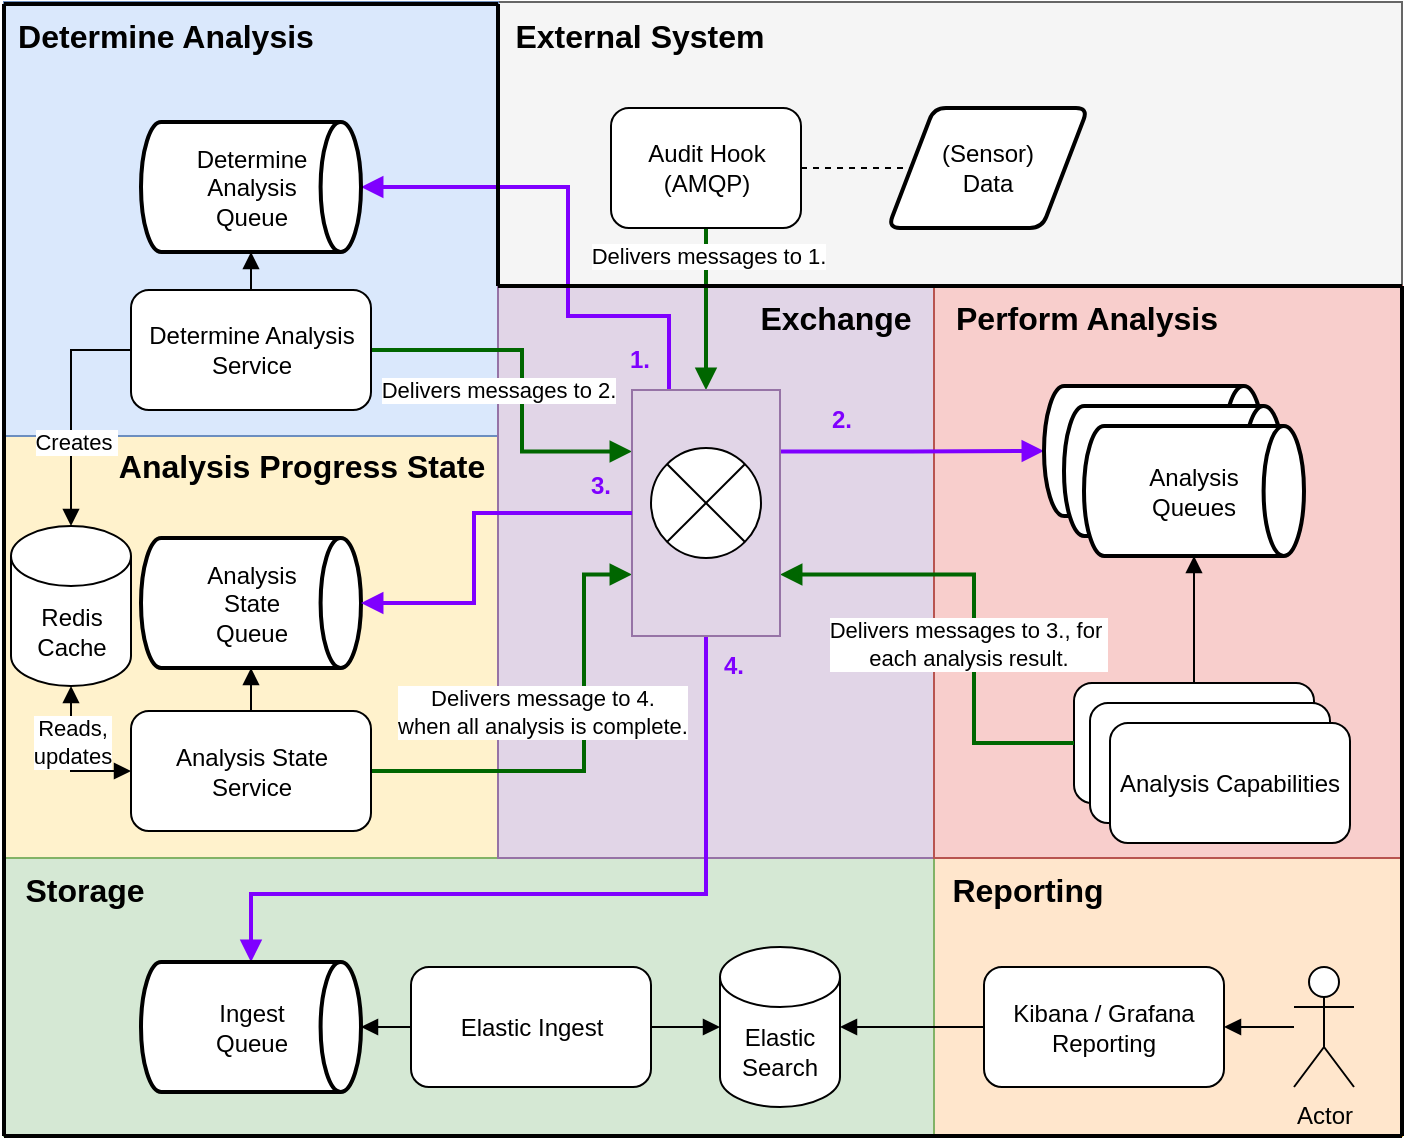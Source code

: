 <mxfile version="18.2.1" type="github" pages="3">
  <diagram id="jIUITmyzeD87ZEfBDrSX" name="Page-1">
    <mxGraphModel dx="1998" dy="1233" grid="0" gridSize="10" guides="1" tooltips="1" connect="1" arrows="1" fold="1" page="1" pageScale="1" pageWidth="700" pageHeight="469" math="0" shadow="0">
      <root>
        <mxCell id="0" />
        <mxCell id="1" parent="0" />
        <mxCell id="8Pe6dOlYgh1ihYA8Ivlo-168" value="" style="rounded=0;whiteSpace=wrap;html=1;fontSize=12;fillColor=#fff2cc;align=left;strokeColor=#d6b656;" parent="1" vertex="1">
          <mxGeometry y="-253" width="247" height="212" as="geometry" />
        </mxCell>
        <mxCell id="8Pe6dOlYgh1ihYA8Ivlo-152" value="" style="rounded=0;whiteSpace=wrap;html=1;fontSize=12;fillColor=#ffe6cc;align=left;strokeColor=#d79b00;" parent="1" vertex="1">
          <mxGeometry x="465" y="-41" width="234" height="139" as="geometry" />
        </mxCell>
        <mxCell id="8Pe6dOlYgh1ihYA8Ivlo-136" value="" style="rounded=0;whiteSpace=wrap;html=1;fontSize=12;fillColor=#d5e8d4;align=left;strokeColor=#82b366;" parent="1" vertex="1">
          <mxGeometry y="-41" width="465" height="139" as="geometry" />
        </mxCell>
        <mxCell id="8Pe6dOlYgh1ihYA8Ivlo-113" value="" style="rounded=0;whiteSpace=wrap;html=1;fontSize=12;fillColor=#f5f5f5;align=left;strokeColor=#666666;fontColor=#333333;" parent="1" vertex="1">
          <mxGeometry x="247" y="-469" width="452" height="142" as="geometry" />
        </mxCell>
        <mxCell id="8Pe6dOlYgh1ihYA8Ivlo-114" value="" style="rounded=0;whiteSpace=wrap;html=1;fontSize=12;fillColor=#dae8fc;align=left;strokeColor=#6c8ebf;" parent="1" vertex="1">
          <mxGeometry y="-469" width="247" height="217" as="geometry" />
        </mxCell>
        <mxCell id="8Pe6dOlYgh1ihYA8Ivlo-115" value="" style="rounded=0;whiteSpace=wrap;html=1;fontSize=12;fillColor=#e1d5e7;align=left;strokeColor=#9673a6;" parent="1" vertex="1">
          <mxGeometry x="247" y="-327" width="218" height="286" as="geometry" />
        </mxCell>
        <mxCell id="8Pe6dOlYgh1ihYA8Ivlo-116" value="" style="rounded=0;whiteSpace=wrap;html=1;fontSize=12;fillColor=#f8cecc;align=left;strokeColor=#b85450;" parent="1" vertex="1">
          <mxGeometry x="465" y="-327" width="234" height="286" as="geometry" />
        </mxCell>
        <mxCell id="8Pe6dOlYgh1ihYA8Ivlo-117" value="&lt;font style=&quot;font-size: 16px&quot;&gt;&lt;b&gt;Exchange&lt;/b&gt;&lt;/font&gt;" style="text;html=1;strokeColor=none;fillColor=none;align=center;verticalAlign=middle;whiteSpace=wrap;rounded=0;fontSize=12;" parent="1" vertex="1">
          <mxGeometry x="369" y="-327" width="93.5" height="32" as="geometry" />
        </mxCell>
        <mxCell id="8Pe6dOlYgh1ihYA8Ivlo-134" style="edgeStyle=orthogonalEdgeStyle;rounded=0;orthogonalLoop=1;jettySize=auto;html=1;entryX=0;entryY=0.5;entryDx=0;entryDy=0;entryPerimeter=0;fontSize=12;endArrow=block;endFill=1;exitX=1;exitY=0.25;exitDx=0;exitDy=0;strokeColor=#7F00FF;strokeWidth=2;" parent="1" source="8Pe6dOlYgh1ihYA8Ivlo-144" target="8Pe6dOlYgh1ihYA8Ivlo-126" edge="1">
          <mxGeometry relative="1" as="geometry">
            <mxPoint x="378" y="-244.5" as="sourcePoint" />
          </mxGeometry>
        </mxCell>
        <mxCell id="8Pe6dOlYgh1ihYA8Ivlo-137" style="edgeStyle=orthogonalEdgeStyle;rounded=0;orthogonalLoop=1;jettySize=auto;html=1;entryX=0.5;entryY=0;entryDx=0;entryDy=0;entryPerimeter=0;fontSize=12;endArrow=block;endFill=1;exitX=0.5;exitY=1;exitDx=0;exitDy=0;strokeColor=#7F00FF;strokeWidth=2;" parent="1" source="8Pe6dOlYgh1ihYA8Ivlo-144" target="8Pe6dOlYgh1ihYA8Ivlo-135" edge="1">
          <mxGeometry relative="1" as="geometry">
            <mxPoint x="351" y="-141" as="sourcePoint" />
            <Array as="points">
              <mxPoint x="351" y="-23" />
              <mxPoint x="123" y="-23" />
            </Array>
          </mxGeometry>
        </mxCell>
        <mxCell id="8Pe6dOlYgh1ihYA8Ivlo-120" value="&lt;font style=&quot;font-size: 16px&quot;&gt;&lt;b&gt;External System&lt;/b&gt;&lt;/font&gt;" style="text;html=1;strokeColor=none;fillColor=none;align=center;verticalAlign=middle;whiteSpace=wrap;rounded=0;fontSize=12;" parent="1" vertex="1">
          <mxGeometry x="247" y="-468" width="142" height="32" as="geometry" />
        </mxCell>
        <mxCell id="8Pe6dOlYgh1ihYA8Ivlo-123" style="edgeStyle=orthogonalEdgeStyle;rounded=0;orthogonalLoop=1;jettySize=auto;html=1;fontSize=12;endArrow=block;endFill=1;entryX=0.5;entryY=0;entryDx=0;entryDy=0;strokeColor=#006600;strokeWidth=2;" parent="1" source="8Pe6dOlYgh1ihYA8Ivlo-121" target="8Pe6dOlYgh1ihYA8Ivlo-144" edge="1">
          <mxGeometry relative="1" as="geometry">
            <mxPoint x="350.5" y="-272" as="targetPoint" />
          </mxGeometry>
        </mxCell>
        <mxCell id="Fiinq2X08dalDIA3XbbO-8" value="Delivers messages to 1." style="edgeLabel;html=1;align=center;verticalAlign=middle;resizable=0;points=[];" parent="8Pe6dOlYgh1ihYA8Ivlo-123" vertex="1" connectable="0">
          <mxGeometry x="-0.654" y="1" relative="1" as="geometry">
            <mxPoint as="offset" />
          </mxGeometry>
        </mxCell>
        <mxCell id="8Pe6dOlYgh1ihYA8Ivlo-178" style="edgeStyle=orthogonalEdgeStyle;rounded=0;orthogonalLoop=1;jettySize=auto;html=1;entryX=0;entryY=0.5;entryDx=0;entryDy=0;fontSize=12;endArrow=none;endFill=0;dashed=1;" parent="1" source="8Pe6dOlYgh1ihYA8Ivlo-121" target="8Pe6dOlYgh1ihYA8Ivlo-177" edge="1">
          <mxGeometry relative="1" as="geometry" />
        </mxCell>
        <mxCell id="8Pe6dOlYgh1ihYA8Ivlo-121" value="Audit Hook (AMQP)" style="rounded=1;whiteSpace=wrap;html=1;" parent="1" vertex="1">
          <mxGeometry x="303.5" y="-416" width="95" height="60" as="geometry" />
        </mxCell>
        <mxCell id="8Pe6dOlYgh1ihYA8Ivlo-124" value="&lt;font style=&quot;font-size: 16px&quot;&gt;&lt;b&gt;Perform Analysis&lt;/b&gt;&lt;/font&gt;" style="text;html=1;strokeColor=none;fillColor=none;align=left;verticalAlign=middle;whiteSpace=wrap;rounded=0;fontSize=12;" parent="1" vertex="1">
          <mxGeometry x="474" y="-327" width="176" height="32" as="geometry" />
        </mxCell>
        <mxCell id="8Pe6dOlYgh1ihYA8Ivlo-125" value="&lt;font style=&quot;font-size: 16px&quot;&gt;&lt;b&gt;Determine Analysis&lt;/b&gt;&lt;/font&gt;" style="text;html=1;strokeColor=none;fillColor=none;align=center;verticalAlign=middle;whiteSpace=wrap;rounded=0;fontSize=12;" parent="1" vertex="1">
          <mxGeometry y="-468" width="162" height="32" as="geometry" />
        </mxCell>
        <mxCell id="8Pe6dOlYgh1ihYA8Ivlo-126" value="Analysis &lt;br&gt;Queue" style="strokeWidth=2;html=1;shape=mxgraph.flowchart.direct_data;whiteSpace=wrap;" parent="1" vertex="1">
          <mxGeometry x="520" y="-277" width="110" height="65" as="geometry" />
        </mxCell>
        <mxCell id="8Pe6dOlYgh1ihYA8Ivlo-127" value="Analysis&lt;br&gt;State&lt;br&gt;Queue" style="strokeWidth=2;html=1;shape=mxgraph.flowchart.direct_data;whiteSpace=wrap;" parent="1" vertex="1">
          <mxGeometry x="68.5" y="-201" width="110" height="65" as="geometry" />
        </mxCell>
        <mxCell id="8Pe6dOlYgh1ihYA8Ivlo-163" value="" style="edgeStyle=orthogonalEdgeStyle;rounded=0;orthogonalLoop=1;jettySize=auto;html=1;fontSize=12;endArrow=block;endFill=1;" parent="1" source="8Pe6dOlYgh1ihYA8Ivlo-129" target="8Pe6dOlYgh1ihYA8Ivlo-162" edge="1">
          <mxGeometry relative="1" as="geometry" />
        </mxCell>
        <mxCell id="8Pe6dOlYgh1ihYA8Ivlo-175" style="edgeStyle=orthogonalEdgeStyle;rounded=0;orthogonalLoop=1;jettySize=auto;html=1;entryX=0.5;entryY=0;entryDx=0;entryDy=0;entryPerimeter=0;fontSize=12;endArrow=block;endFill=1;exitX=0;exitY=0.5;exitDx=0;exitDy=0;" parent="1" source="8Pe6dOlYgh1ihYA8Ivlo-129" target="8Pe6dOlYgh1ihYA8Ivlo-170" edge="1">
          <mxGeometry relative="1" as="geometry" />
        </mxCell>
        <mxCell id="Fiinq2X08dalDIA3XbbO-14" value="Creates&amp;nbsp;" style="edgeLabel;html=1;align=center;verticalAlign=middle;resizable=0;points=[];" parent="8Pe6dOlYgh1ihYA8Ivlo-175" vertex="1" connectable="0">
          <mxGeometry x="0.263" y="2" relative="1" as="geometry">
            <mxPoint y="1" as="offset" />
          </mxGeometry>
        </mxCell>
        <mxCell id="Fiinq2X08dalDIA3XbbO-10" style="edgeStyle=orthogonalEdgeStyle;rounded=0;orthogonalLoop=1;jettySize=auto;html=1;entryX=0;entryY=0.25;entryDx=0;entryDy=0;endArrow=block;endFill=1;strokeColor=#006600;strokeWidth=2;" parent="1" source="8Pe6dOlYgh1ihYA8Ivlo-129" target="8Pe6dOlYgh1ihYA8Ivlo-144" edge="1">
          <mxGeometry relative="1" as="geometry">
            <Array as="points">
              <mxPoint x="259" y="-295" />
              <mxPoint x="259" y="-244" />
            </Array>
          </mxGeometry>
        </mxCell>
        <mxCell id="Fiinq2X08dalDIA3XbbO-11" value="Delivers messages to 2." style="edgeLabel;html=1;align=center;verticalAlign=middle;resizable=0;points=[];" parent="Fiinq2X08dalDIA3XbbO-10" vertex="1" connectable="0">
          <mxGeometry x="-0.686" relative="1" as="geometry">
            <mxPoint x="35" y="20" as="offset" />
          </mxGeometry>
        </mxCell>
        <mxCell id="8Pe6dOlYgh1ihYA8Ivlo-129" value="Determine Analysis&lt;br&gt;Service" style="rounded=1;whiteSpace=wrap;html=1;" parent="1" vertex="1">
          <mxGeometry x="63.5" y="-325" width="120" height="60" as="geometry" />
        </mxCell>
        <mxCell id="8Pe6dOlYgh1ihYA8Ivlo-171" style="edgeStyle=orthogonalEdgeStyle;rounded=0;orthogonalLoop=1;jettySize=auto;html=1;entryX=0.5;entryY=1;entryDx=0;entryDy=0;entryPerimeter=0;fontSize=12;endArrow=block;endFill=1;exitX=0;exitY=0.5;exitDx=0;exitDy=0;startArrow=block;startFill=1;" parent="1" source="8Pe6dOlYgh1ihYA8Ivlo-130" target="8Pe6dOlYgh1ihYA8Ivlo-170" edge="1">
          <mxGeometry relative="1" as="geometry" />
        </mxCell>
        <mxCell id="Fiinq2X08dalDIA3XbbO-15" value="Reads,&lt;br&gt;updates" style="edgeLabel;html=1;align=center;verticalAlign=middle;resizable=0;points=[];" parent="8Pe6dOlYgh1ihYA8Ivlo-171" vertex="1" connectable="0">
          <mxGeometry x="0.048" y="-2" relative="1" as="geometry">
            <mxPoint x="-2" y="-7" as="offset" />
          </mxGeometry>
        </mxCell>
        <mxCell id="8Pe6dOlYgh1ihYA8Ivlo-172" style="edgeStyle=orthogonalEdgeStyle;rounded=0;orthogonalLoop=1;jettySize=auto;html=1;fontSize=12;endArrow=block;endFill=1;" parent="1" source="8Pe6dOlYgh1ihYA8Ivlo-130" target="8Pe6dOlYgh1ihYA8Ivlo-127" edge="1">
          <mxGeometry relative="1" as="geometry" />
        </mxCell>
        <mxCell id="8Pe6dOlYgh1ihYA8Ivlo-176" style="edgeStyle=orthogonalEdgeStyle;rounded=0;orthogonalLoop=1;jettySize=auto;html=1;entryX=0;entryY=0.75;entryDx=0;entryDy=0;fontSize=12;endArrow=block;endFill=1;exitX=1;exitY=0.5;exitDx=0;exitDy=0;strokeColor=#006600;strokeWidth=2;" parent="1" source="8Pe6dOlYgh1ihYA8Ivlo-130" target="8Pe6dOlYgh1ihYA8Ivlo-144" edge="1">
          <mxGeometry relative="1" as="geometry">
            <Array as="points">
              <mxPoint x="290" y="-84" />
              <mxPoint x="290" y="-183" />
            </Array>
          </mxGeometry>
        </mxCell>
        <mxCell id="Fiinq2X08dalDIA3XbbO-9" value="Delivers message to 4.&lt;br&gt;when all analysis is complete." style="edgeLabel;html=1;align=center;verticalAlign=middle;resizable=0;points=[];" parent="8Pe6dOlYgh1ihYA8Ivlo-176" vertex="1" connectable="0">
          <mxGeometry x="-0.672" relative="1" as="geometry">
            <mxPoint x="48" y="-30" as="offset" />
          </mxGeometry>
        </mxCell>
        <mxCell id="8Pe6dOlYgh1ihYA8Ivlo-130" value="Analysis State&lt;br&gt;Service" style="rounded=1;whiteSpace=wrap;html=1;" parent="1" vertex="1">
          <mxGeometry x="63.5" y="-114.5" width="120" height="60" as="geometry" />
        </mxCell>
        <mxCell id="8Pe6dOlYgh1ihYA8Ivlo-135" value="Ingest&lt;br&gt;Queue" style="strokeWidth=2;html=1;shape=mxgraph.flowchart.direct_data;whiteSpace=wrap;" parent="1" vertex="1">
          <mxGeometry x="68.5" y="11" width="110" height="65" as="geometry" />
        </mxCell>
        <mxCell id="8Pe6dOlYgh1ihYA8Ivlo-141" style="edgeStyle=orthogonalEdgeStyle;rounded=0;orthogonalLoop=1;jettySize=auto;html=1;fontSize=12;endArrow=block;endFill=1;exitX=0.5;exitY=0;exitDx=0;exitDy=0;entryX=0.5;entryY=1;entryDx=0;entryDy=0;entryPerimeter=0;" parent="1" source="8Pe6dOlYgh1ihYA8Ivlo-138" target="Fiinq2X08dalDIA3XbbO-2" edge="1">
          <mxGeometry relative="1" as="geometry" />
        </mxCell>
        <mxCell id="8Pe6dOlYgh1ihYA8Ivlo-138" value="" style="rounded=1;whiteSpace=wrap;html=1;" parent="1" vertex="1">
          <mxGeometry x="535" y="-128.5" width="120" height="60" as="geometry" />
        </mxCell>
        <mxCell id="8Pe6dOlYgh1ihYA8Ivlo-142" style="edgeStyle=orthogonalEdgeStyle;rounded=0;orthogonalLoop=1;jettySize=auto;html=1;entryX=1;entryY=0.75;entryDx=0;entryDy=0;fontSize=12;endArrow=block;endFill=1;exitX=0;exitY=0.5;exitDx=0;exitDy=0;strokeColor=#006600;strokeWidth=2;" parent="1" source="8Pe6dOlYgh1ihYA8Ivlo-138" target="8Pe6dOlYgh1ihYA8Ivlo-144" edge="1">
          <mxGeometry relative="1" as="geometry">
            <mxPoint x="378.0" y="-174.5" as="targetPoint" />
            <Array as="points">
              <mxPoint x="485" y="-98" />
              <mxPoint x="485" y="-183" />
            </Array>
          </mxGeometry>
        </mxCell>
        <mxCell id="Fiinq2X08dalDIA3XbbO-13" value="Delivers messages to 3., for&amp;nbsp;&lt;br&gt;each analysis result." style="edgeLabel;html=1;align=center;verticalAlign=middle;resizable=0;points=[];" parent="8Pe6dOlYgh1ihYA8Ivlo-142" vertex="1" connectable="0">
          <mxGeometry x="-0.005" relative="1" as="geometry">
            <mxPoint x="-3" y="15" as="offset" />
          </mxGeometry>
        </mxCell>
        <mxCell id="8Pe6dOlYgh1ihYA8Ivlo-139" value="" style="rounded=1;whiteSpace=wrap;html=1;" parent="1" vertex="1">
          <mxGeometry x="543" y="-118.5" width="120" height="60" as="geometry" />
        </mxCell>
        <mxCell id="8Pe6dOlYgh1ihYA8Ivlo-140" value="Analysis Capabilities" style="rounded=1;whiteSpace=wrap;html=1;" parent="1" vertex="1">
          <mxGeometry x="553" y="-108.5" width="120" height="60" as="geometry" />
        </mxCell>
        <mxCell id="8Pe6dOlYgh1ihYA8Ivlo-167" style="edgeStyle=orthogonalEdgeStyle;rounded=0;orthogonalLoop=1;jettySize=auto;html=1;exitX=0.25;exitY=0;exitDx=0;exitDy=0;entryX=1;entryY=0.5;entryDx=0;entryDy=0;entryPerimeter=0;fontSize=12;endArrow=block;endFill=1;strokeColor=#7F00FF;fontColor=#7F00FF;strokeWidth=2;" parent="1" source="8Pe6dOlYgh1ihYA8Ivlo-144" target="8Pe6dOlYgh1ihYA8Ivlo-162" edge="1">
          <mxGeometry relative="1" as="geometry">
            <Array as="points">
              <mxPoint x="333" y="-312" />
              <mxPoint x="282" y="-312" />
              <mxPoint x="282" y="-376" />
            </Array>
          </mxGeometry>
        </mxCell>
        <mxCell id="8Pe6dOlYgh1ihYA8Ivlo-144" value="" style="rounded=0;whiteSpace=wrap;html=1;fontSize=12;fillColor=#e1d5e7;align=left;strokeColor=#9673a6;" parent="1" vertex="1">
          <mxGeometry x="314" y="-275" width="74" height="123" as="geometry" />
        </mxCell>
        <mxCell id="8Pe6dOlYgh1ihYA8Ivlo-150" style="edgeStyle=orthogonalEdgeStyle;rounded=0;orthogonalLoop=1;jettySize=auto;html=1;fontSize=12;endArrow=block;endFill=1;" parent="1" source="8Pe6dOlYgh1ihYA8Ivlo-145" target="8Pe6dOlYgh1ihYA8Ivlo-135" edge="1">
          <mxGeometry relative="1" as="geometry" />
        </mxCell>
        <mxCell id="8Pe6dOlYgh1ihYA8Ivlo-151" style="edgeStyle=orthogonalEdgeStyle;rounded=0;orthogonalLoop=1;jettySize=auto;html=1;fontSize=12;endArrow=block;endFill=1;" parent="1" source="8Pe6dOlYgh1ihYA8Ivlo-145" target="8Pe6dOlYgh1ihYA8Ivlo-146" edge="1">
          <mxGeometry relative="1" as="geometry" />
        </mxCell>
        <mxCell id="8Pe6dOlYgh1ihYA8Ivlo-145" value="Elastic Ingest" style="rounded=1;whiteSpace=wrap;html=1;" parent="1" vertex="1">
          <mxGeometry x="203.5" y="13.5" width="120" height="60" as="geometry" />
        </mxCell>
        <mxCell id="8Pe6dOlYgh1ihYA8Ivlo-146" value="Elastic&lt;br&gt;Search" style="shape=cylinder3;whiteSpace=wrap;html=1;boundedLbl=1;backgroundOutline=1;size=15;" parent="1" vertex="1">
          <mxGeometry x="358" y="3.5" width="60" height="80" as="geometry" />
        </mxCell>
        <mxCell id="8Pe6dOlYgh1ihYA8Ivlo-173" style="edgeStyle=orthogonalEdgeStyle;rounded=0;orthogonalLoop=1;jettySize=auto;html=1;entryX=1;entryY=0.5;entryDx=0;entryDy=0;entryPerimeter=0;fontSize=12;endArrow=block;endFill=1;exitX=0;exitY=0.5;exitDx=0;exitDy=0;strokeColor=#7F00FF;strokeWidth=2;" parent="1" source="8Pe6dOlYgh1ihYA8Ivlo-144" target="8Pe6dOlYgh1ihYA8Ivlo-127" edge="1">
          <mxGeometry relative="1" as="geometry">
            <mxPoint x="312" y="-218" as="sourcePoint" />
            <Array as="points">
              <mxPoint x="235" y="-213" />
              <mxPoint x="235" y="-168" />
            </Array>
          </mxGeometry>
        </mxCell>
        <mxCell id="8Pe6dOlYgh1ihYA8Ivlo-148" value="" style="shape=sumEllipse;perimeter=ellipsePerimeter;whiteSpace=wrap;html=1;backgroundOutline=1;fontSize=12;fillColor=#FFFFFF;" parent="1" vertex="1">
          <mxGeometry x="323.5" y="-246" width="55" height="55" as="geometry" />
        </mxCell>
        <mxCell id="8Pe6dOlYgh1ihYA8Ivlo-149" value="&lt;font style=&quot;font-size: 16px&quot;&gt;&lt;b&gt;Storage&lt;/b&gt;&lt;/font&gt;" style="text;html=1;strokeColor=none;fillColor=none;align=center;verticalAlign=middle;whiteSpace=wrap;rounded=0;fontSize=12;" parent="1" vertex="1">
          <mxGeometry y="-41" width="81" height="32" as="geometry" />
        </mxCell>
        <mxCell id="8Pe6dOlYgh1ihYA8Ivlo-157" style="edgeStyle=orthogonalEdgeStyle;rounded=0;orthogonalLoop=1;jettySize=auto;html=1;fontSize=12;endArrow=block;endFill=1;" parent="1" source="8Pe6dOlYgh1ihYA8Ivlo-153" target="8Pe6dOlYgh1ihYA8Ivlo-155" edge="1">
          <mxGeometry relative="1" as="geometry" />
        </mxCell>
        <mxCell id="8Pe6dOlYgh1ihYA8Ivlo-153" value="Actor" style="shape=umlActor;verticalLabelPosition=bottom;verticalAlign=top;html=1;outlineConnect=0;fontSize=12;fillColor=#FFFFFF;" parent="1" vertex="1">
          <mxGeometry x="645" y="13.5" width="30" height="60" as="geometry" />
        </mxCell>
        <mxCell id="8Pe6dOlYgh1ihYA8Ivlo-156" style="edgeStyle=orthogonalEdgeStyle;rounded=0;orthogonalLoop=1;jettySize=auto;html=1;fontSize=12;endArrow=block;endFill=1;" parent="1" source="8Pe6dOlYgh1ihYA8Ivlo-155" target="8Pe6dOlYgh1ihYA8Ivlo-146" edge="1">
          <mxGeometry relative="1" as="geometry" />
        </mxCell>
        <mxCell id="8Pe6dOlYgh1ihYA8Ivlo-155" value="Kibana / Grafana&lt;br&gt;Reporting" style="rounded=1;whiteSpace=wrap;html=1;" parent="1" vertex="1">
          <mxGeometry x="490" y="13.5" width="120" height="60" as="geometry" />
        </mxCell>
        <mxCell id="8Pe6dOlYgh1ihYA8Ivlo-161" value="&lt;font style=&quot;font-size: 16px&quot;&gt;&lt;b&gt;Reporting&lt;/b&gt;&lt;/font&gt;" style="text;html=1;strokeColor=none;fillColor=none;align=center;verticalAlign=middle;whiteSpace=wrap;rounded=0;fontSize=12;" parent="1" vertex="1">
          <mxGeometry x="465" y="-41" width="94" height="32" as="geometry" />
        </mxCell>
        <mxCell id="8Pe6dOlYgh1ihYA8Ivlo-162" value="Determine&lt;br&gt;Analysis&lt;br&gt;Queue" style="strokeWidth=2;html=1;shape=mxgraph.flowchart.direct_data;whiteSpace=wrap;" parent="1" vertex="1">
          <mxGeometry x="68.5" y="-409" width="110" height="65" as="geometry" />
        </mxCell>
        <mxCell id="8Pe6dOlYgh1ihYA8Ivlo-169" value="&lt;font style=&quot;font-size: 16px&quot;&gt;&lt;b&gt;Analysis Progress State&lt;/b&gt;&lt;/font&gt;" style="text;html=1;strokeColor=none;fillColor=none;align=center;verticalAlign=middle;whiteSpace=wrap;rounded=0;fontSize=12;" parent="1" vertex="1">
          <mxGeometry x="48" y="-253" width="202" height="32" as="geometry" />
        </mxCell>
        <mxCell id="8Pe6dOlYgh1ihYA8Ivlo-170" value="Redis&lt;br&gt;Cache" style="shape=cylinder3;whiteSpace=wrap;html=1;boundedLbl=1;backgroundOutline=1;size=15;fontSize=12;fillColor=#FFFFFF;align=center;" parent="1" vertex="1">
          <mxGeometry x="3.5" y="-207" width="60" height="80" as="geometry" />
        </mxCell>
        <mxCell id="8Pe6dOlYgh1ihYA8Ivlo-177" value="(Sensor)&lt;br&gt;Data" style="shape=parallelogram;html=1;strokeWidth=2;perimeter=parallelogramPerimeter;whiteSpace=wrap;rounded=1;arcSize=12;size=0.23;fontSize=12;fillColor=#FFFFFF;align=center;" parent="1" vertex="1">
          <mxGeometry x="442" y="-416" width="100" height="60" as="geometry" />
        </mxCell>
        <mxCell id="8Pe6dOlYgh1ihYA8Ivlo-179" value="" style="endArrow=none;html=1;rounded=0;fontSize=12;exitX=1;exitY=0;exitDx=0;exitDy=0;entryX=0;entryY=0;entryDx=0;entryDy=0;strokeWidth=2;" parent="1" source="8Pe6dOlYgh1ihYA8Ivlo-116" target="8Pe6dOlYgh1ihYA8Ivlo-115" edge="1">
          <mxGeometry width="50" height="50" relative="1" as="geometry">
            <mxPoint x="301" y="-179" as="sourcePoint" />
            <mxPoint x="351" y="-229" as="targetPoint" />
          </mxGeometry>
        </mxCell>
        <mxCell id="8Pe6dOlYgh1ihYA8Ivlo-180" value="" style="endArrow=none;html=1;rounded=0;fontSize=12;exitX=0;exitY=0;exitDx=0;exitDy=0;entryX=0;entryY=0;entryDx=0;entryDy=0;strokeWidth=2;" parent="1" source="8Pe6dOlYgh1ihYA8Ivlo-120" target="8Pe6dOlYgh1ihYA8Ivlo-115" edge="1">
          <mxGeometry width="50" height="50" relative="1" as="geometry">
            <mxPoint x="709" y="-317" as="sourcePoint" />
            <mxPoint x="257.5" y="-317" as="targetPoint" />
          </mxGeometry>
        </mxCell>
        <mxCell id="8Pe6dOlYgh1ihYA8Ivlo-193" value="" style="endArrow=none;html=1;rounded=0;fontSize=12;exitX=1;exitY=1;exitDx=0;exitDy=0;entryX=1;entryY=1;entryDx=0;entryDy=0;strokeWidth=2;" parent="1" source="8Pe6dOlYgh1ihYA8Ivlo-152" target="8Pe6dOlYgh1ihYA8Ivlo-113" edge="1">
          <mxGeometry width="50" height="50" relative="1" as="geometry">
            <mxPoint x="709" y="-317" as="sourcePoint" />
            <mxPoint x="257.5" y="-317" as="targetPoint" />
          </mxGeometry>
        </mxCell>
        <mxCell id="8Pe6dOlYgh1ihYA8Ivlo-194" value="" style="endArrow=none;html=1;rounded=0;fontSize=12;exitX=1;exitY=1;exitDx=0;exitDy=0;entryX=0;entryY=1;entryDx=0;entryDy=0;strokeWidth=2;" parent="1" source="8Pe6dOlYgh1ihYA8Ivlo-152" target="8Pe6dOlYgh1ihYA8Ivlo-136" edge="1">
          <mxGeometry width="50" height="50" relative="1" as="geometry">
            <mxPoint x="709" y="108" as="sourcePoint" />
            <mxPoint x="709" y="-317" as="targetPoint" />
          </mxGeometry>
        </mxCell>
        <mxCell id="8Pe6dOlYgh1ihYA8Ivlo-195" value="" style="endArrow=none;html=1;rounded=0;fontSize=12;exitX=0;exitY=0;exitDx=0;exitDy=0;entryX=0;entryY=1;entryDx=0;entryDy=0;strokeWidth=2;" parent="1" source="8Pe6dOlYgh1ihYA8Ivlo-125" target="8Pe6dOlYgh1ihYA8Ivlo-136" edge="1">
          <mxGeometry width="50" height="50" relative="1" as="geometry">
            <mxPoint x="709" y="108" as="sourcePoint" />
            <mxPoint x="10" y="108" as="targetPoint" />
          </mxGeometry>
        </mxCell>
        <mxCell id="8Pe6dOlYgh1ihYA8Ivlo-196" value="" style="endArrow=none;html=1;rounded=0;fontSize=12;exitX=0;exitY=0;exitDx=0;exitDy=0;entryX=0;entryY=0;entryDx=0;entryDy=0;strokeWidth=2;" parent="1" source="8Pe6dOlYgh1ihYA8Ivlo-125" target="8Pe6dOlYgh1ihYA8Ivlo-120" edge="1">
          <mxGeometry width="50" height="50" relative="1" as="geometry">
            <mxPoint x="257" y="-458" as="sourcePoint" />
            <mxPoint x="257.5" y="-317" as="targetPoint" />
          </mxGeometry>
        </mxCell>
        <mxCell id="Fiinq2X08dalDIA3XbbO-1" value="Analysis &lt;br&gt;Queue" style="strokeWidth=2;html=1;shape=mxgraph.flowchart.direct_data;whiteSpace=wrap;" parent="1" vertex="1">
          <mxGeometry x="530" y="-267" width="110" height="65" as="geometry" />
        </mxCell>
        <mxCell id="Fiinq2X08dalDIA3XbbO-2" value="Analysis &lt;br&gt;Queues" style="strokeWidth=2;html=1;shape=mxgraph.flowchart.direct_data;whiteSpace=wrap;" parent="1" vertex="1">
          <mxGeometry x="540" y="-257" width="110" height="65" as="geometry" />
        </mxCell>
        <mxCell id="Fiinq2X08dalDIA3XbbO-4" value="&lt;b&gt;1.&lt;/b&gt;" style="text;html=1;strokeColor=none;fillColor=none;align=center;verticalAlign=middle;whiteSpace=wrap;rounded=0;fontColor=#7F00FF;" parent="1" vertex="1">
          <mxGeometry x="305" y="-305" width="26" height="30" as="geometry" />
        </mxCell>
        <mxCell id="Fiinq2X08dalDIA3XbbO-5" value="&lt;b&gt;2.&lt;/b&gt;" style="text;html=1;strokeColor=none;fillColor=none;align=center;verticalAlign=middle;whiteSpace=wrap;rounded=0;fontColor=#7F00FF;" parent="1" vertex="1">
          <mxGeometry x="389" y="-275" width="60" height="30" as="geometry" />
        </mxCell>
        <mxCell id="Fiinq2X08dalDIA3XbbO-6" value="&lt;b&gt;3.&lt;/b&gt;" style="text;html=1;strokeColor=none;fillColor=none;align=center;verticalAlign=middle;whiteSpace=wrap;rounded=0;fontColor=#7F00FF;" parent="1" vertex="1">
          <mxGeometry x="285" y="-242" width="27" height="30" as="geometry" />
        </mxCell>
        <mxCell id="Fiinq2X08dalDIA3XbbO-7" value="&lt;b&gt;4.&lt;/b&gt;" style="text;html=1;strokeColor=none;fillColor=none;align=center;verticalAlign=middle;whiteSpace=wrap;rounded=0;fontColor=#7F00FF;" parent="1" vertex="1">
          <mxGeometry x="350" y="-152" width="30" height="30" as="geometry" />
        </mxCell>
      </root>
    </mxGraphModel>
  </diagram>
  <diagram id="U5k9U6XnB8APx09q_uXn" name="Page-2">
    <mxGraphModel dx="1129" dy="1133" grid="1" gridSize="10" guides="1" tooltips="1" connect="1" arrows="1" fold="1" page="1" pageScale="1" pageWidth="700" pageHeight="469" math="0" shadow="0">
      <root>
        <mxCell id="0" />
        <mxCell id="1" parent="0" />
        <mxCell id="d4S3JNpW2i5pnRS_-eQG-43" value="" style="rounded=0;whiteSpace=wrap;html=1;fontColor=#6600CC;strokeColor=none;fillColor=#FFFFFF;" parent="1" vertex="1">
          <mxGeometry x="60" y="-460" width="780" height="450" as="geometry" />
        </mxCell>
        <mxCell id="d4S3JNpW2i5pnRS_-eQG-22" style="edgeStyle=orthogonalEdgeStyle;rounded=0;orthogonalLoop=1;jettySize=auto;html=1;entryX=0.5;entryY=1;entryDx=0;entryDy=0;fontColor=#6600CC;endArrow=block;endFill=1;strokeColor=#F49731;strokeWidth=2;" parent="1" source="d4S3JNpW2i5pnRS_-eQG-4" target="d4S3JNpW2i5pnRS_-eQG-21" edge="1">
          <mxGeometry relative="1" as="geometry" />
        </mxCell>
        <mxCell id="d4S3JNpW2i5pnRS_-eQG-35" value="*.*.*" style="edgeLabel;html=1;align=center;verticalAlign=middle;resizable=0;points=[];fontColor=#6600CC;fontStyle=1" parent="d4S3JNpW2i5pnRS_-eQG-22" vertex="1" connectable="0">
          <mxGeometry x="-0.079" y="1" relative="1" as="geometry">
            <mxPoint as="offset" />
          </mxGeometry>
        </mxCell>
        <mxCell id="d4S3JNpW2i5pnRS_-eQG-4" value="" style="shape=cylinder3;whiteSpace=wrap;html=1;boundedLbl=1;backgroundOutline=1;size=15;fontColor=#663300;strokeColor=#6600CC;rotation=90;fillColor=#FFFFFF;" parent="1" vertex="1">
          <mxGeometry x="426.88" y="-586.87" width="60" height="593.75" as="geometry" />
        </mxCell>
        <mxCell id="d4S3JNpW2i5pnRS_-eQG-5" value="&lt;font color=&quot;#6600cc&quot;&gt;Message Broker&lt;/font&gt;" style="text;html=1;strokeColor=none;fillColor=none;align=center;verticalAlign=middle;whiteSpace=wrap;rounded=0;fontColor=#663300;fontStyle=1" parent="1" vertex="1">
          <mxGeometry x="354.38" y="-304.99" width="205" height="30" as="geometry" />
        </mxCell>
        <mxCell id="d4S3JNpW2i5pnRS_-eQG-12" value="" style="rounded=1;whiteSpace=wrap;html=1;fontColor=#663300;strokeColor=#6600CC;fillColor=#FFFFFF;" parent="1" vertex="1">
          <mxGeometry x="261" y="-199" width="120" height="60" as="geometry" />
        </mxCell>
        <mxCell id="d4S3JNpW2i5pnRS_-eQG-13" value="" style="rounded=1;whiteSpace=wrap;html=1;fontColor=#663300;strokeColor=#6600CC;fillColor=#FFFFFF;" parent="1" vertex="1">
          <mxGeometry x="271" y="-190" width="120" height="60" as="geometry" />
        </mxCell>
        <mxCell id="d4S3JNpW2i5pnRS_-eQG-18" style="edgeStyle=orthogonalEdgeStyle;rounded=0;orthogonalLoop=1;jettySize=auto;html=1;fontColor=#6600CC;endArrow=block;endFill=1;strokeColor=#F49731;strokeWidth=2;" parent="1" source="d4S3JNpW2i5pnRS_-eQG-14" edge="1">
          <mxGeometry relative="1" as="geometry">
            <mxPoint x="431" y="-260" as="targetPoint" />
          </mxGeometry>
        </mxCell>
        <mxCell id="d4S3JNpW2i5pnRS_-eQG-39" value="process.*.done" style="edgeLabel;html=1;align=center;verticalAlign=middle;resizable=0;points=[];fontColor=#6600CC;fontStyle=1" parent="d4S3JNpW2i5pnRS_-eQG-18" vertex="1" connectable="0">
          <mxGeometry x="0.551" relative="1" as="geometry">
            <mxPoint as="offset" />
          </mxGeometry>
        </mxCell>
        <mxCell id="d4S3JNpW2i5pnRS_-eQG-14" value="&lt;font color=&quot;#6600cc&quot;&gt;Analysis&lt;br&gt;Capabilities&lt;/font&gt;" style="rounded=1;whiteSpace=wrap;html=1;fontColor=#663300;strokeColor=#6600CC;fillColor=#FFFFFF;fontStyle=1" parent="1" vertex="1">
          <mxGeometry x="281" y="-180" width="120" height="60" as="geometry" />
        </mxCell>
        <mxCell id="d4S3JNpW2i5pnRS_-eQG-17" value="" style="endArrow=block;html=1;rounded=0;fontColor=#6600CC;strokeColor=#F49731;strokeWidth=2;endFill=1;exitX=0.983;exitY=0.884;exitDx=0;exitDy=0;exitPerimeter=0;entryX=0;entryY=0.5;entryDx=0;entryDy=0;edgeStyle=orthogonalEdgeStyle;" parent="1" target="d4S3JNpW2i5pnRS_-eQG-12" edge="1">
          <mxGeometry width="50" height="50" relative="1" as="geometry">
            <mxPoint x="236.04" y="-260" as="sourcePoint" />
            <mxPoint x="261" y="-168.98" as="targetPoint" />
            <Array as="points">
              <mxPoint x="235" y="-260" />
              <mxPoint x="235" y="-169" />
            </Array>
          </mxGeometry>
        </mxCell>
        <mxCell id="d4S3JNpW2i5pnRS_-eQG-38" value="message.start.audit" style="edgeLabel;html=1;align=center;verticalAlign=middle;resizable=0;points=[];fontColor=#6600CC;fontStyle=1" parent="d4S3JNpW2i5pnRS_-eQG-17" vertex="1" connectable="0">
          <mxGeometry x="-0.295" y="1" relative="1" as="geometry">
            <mxPoint x="15" y="-15" as="offset" />
          </mxGeometry>
        </mxCell>
        <mxCell id="d4S3JNpW2i5pnRS_-eQG-27" style="edgeStyle=orthogonalEdgeStyle;rounded=0;orthogonalLoop=1;jettySize=auto;html=1;entryX=0.5;entryY=0;entryDx=0;entryDy=0;entryPerimeter=0;fontColor=#6600CC;endArrow=block;endFill=1;strokeColor=#F49731;strokeWidth=2;exitX=0.5;exitY=1;exitDx=0;exitDy=0;" parent="1" source="d4S3JNpW2i5pnRS_-eQG-19" target="d4S3JNpW2i5pnRS_-eQG-26" edge="1">
          <mxGeometry relative="1" as="geometry" />
        </mxCell>
        <mxCell id="d4S3JNpW2i5pnRS_-eQG-31" style="edgeStyle=orthogonalEdgeStyle;rounded=0;orthogonalLoop=1;jettySize=auto;html=1;fontColor=#6600CC;endArrow=block;endFill=1;strokeColor=#F49731;strokeWidth=2;exitX=1;exitY=0.5;exitDx=0;exitDy=0;" parent="1" source="d4S3JNpW2i5pnRS_-eQG-19" edge="1">
          <mxGeometry relative="1" as="geometry">
            <mxPoint x="710" y="-260" as="targetPoint" />
            <Array as="points">
              <mxPoint x="710" y="-169" />
            </Array>
          </mxGeometry>
        </mxCell>
        <mxCell id="d4S3JNpW2i5pnRS_-eQG-32" value="message.ingest.done" style="edgeLabel;html=1;align=center;verticalAlign=middle;resizable=0;points=[];fontColor=#6600CC;fontStyle=1" parent="d4S3JNpW2i5pnRS_-eQG-31" vertex="1" connectable="0">
          <mxGeometry x="-0.877" y="1" relative="1" as="geometry">
            <mxPoint x="56" y="-50" as="offset" />
          </mxGeometry>
        </mxCell>
        <mxCell id="d4S3JNpW2i5pnRS_-eQG-19" value="&lt;font color=&quot;#6600cc&quot;&gt;Ingest&lt;/font&gt;" style="rounded=1;whiteSpace=wrap;html=1;fontColor=#663300;strokeColor=#6600CC;fillColor=#FFFFFF;fontStyle=1" parent="1" vertex="1">
          <mxGeometry x="550" y="-199" width="120" height="60" as="geometry" />
        </mxCell>
        <mxCell id="d4S3JNpW2i5pnRS_-eQG-20" value="" style="endArrow=block;html=1;rounded=0;fontColor=#6600CC;strokeColor=#F49731;strokeWidth=2;endFill=1;entryX=0;entryY=0.5;entryDx=0;entryDy=0;edgeStyle=orthogonalEdgeStyle;" parent="1" target="d4S3JNpW2i5pnRS_-eQG-19" edge="1">
          <mxGeometry width="50" height="50" relative="1" as="geometry">
            <mxPoint x="506" y="-259" as="sourcePoint" />
            <mxPoint x="521" y="-229" as="targetPoint" />
            <Array as="points">
              <mxPoint x="506" y="-169" />
            </Array>
          </mxGeometry>
        </mxCell>
        <mxCell id="d4S3JNpW2i5pnRS_-eQG-33" value="process.*.done" style="edgeLabel;html=1;align=center;verticalAlign=middle;resizable=0;points=[];fontColor=#6600CC;fontStyle=1" parent="d4S3JNpW2i5pnRS_-eQG-20" vertex="1" connectable="0">
          <mxGeometry x="0.325" relative="1" as="geometry">
            <mxPoint x="-6" y="-40" as="offset" />
          </mxGeometry>
        </mxCell>
        <mxCell id="d4S3JNpW2i5pnRS_-eQG-23" style="edgeStyle=orthogonalEdgeStyle;rounded=0;orthogonalLoop=1;jettySize=auto;html=1;fontColor=#6600CC;endArrow=block;endFill=1;strokeColor=#F49731;strokeWidth=2;entryX=0;entryY=0.5;entryDx=0;entryDy=0;entryPerimeter=0;" parent="1" source="d4S3JNpW2i5pnRS_-eQG-21" target="d4S3JNpW2i5pnRS_-eQG-24" edge="1">
          <mxGeometry relative="1" as="geometry">
            <mxPoint x="650" y="-410" as="targetPoint" />
          </mxGeometry>
        </mxCell>
        <mxCell id="d4S3JNpW2i5pnRS_-eQG-21" value="&lt;font color=&quot;#6600cc&quot;&gt;Event Log&lt;/font&gt;" style="rounded=1;whiteSpace=wrap;html=1;fontColor=#663300;strokeColor=#6600CC;fillColor=#FFFFFF;fontStyle=1" parent="1" vertex="1">
          <mxGeometry x="396.88" y="-440" width="120" height="60" as="geometry" />
        </mxCell>
        <mxCell id="d4S3JNpW2i5pnRS_-eQG-24" value="Cassandra" style="shape=cylinder3;whiteSpace=wrap;html=1;boundedLbl=1;backgroundOutline=1;size=15;fontColor=#6600CC;strokeColor=#6600CC;fillColor=#FFFFFF;" parent="1" vertex="1">
          <mxGeometry x="560" y="-450" width="70" height="80" as="geometry" />
        </mxCell>
        <mxCell id="d4S3JNpW2i5pnRS_-eQG-30" style="edgeStyle=orthogonalEdgeStyle;rounded=0;orthogonalLoop=1;jettySize=auto;html=1;entryX=0;entryY=0.5;entryDx=0;entryDy=0;fontColor=#6600CC;endArrow=block;endFill=1;strokeColor=#F49731;strokeWidth=2;" parent="1" source="d4S3JNpW2i5pnRS_-eQG-26" target="d4S3JNpW2i5pnRS_-eQG-29" edge="1">
          <mxGeometry relative="1" as="geometry" />
        </mxCell>
        <mxCell id="d4S3JNpW2i5pnRS_-eQG-26" value="Elastic&lt;br&gt;Search" style="shape=cylinder3;whiteSpace=wrap;html=1;boundedLbl=1;backgroundOutline=1;size=15;fontColor=#6600CC;strokeColor=#6600CC;fillColor=#FFFFFF;" parent="1" vertex="1">
          <mxGeometry x="580" y="-100" width="60" height="80" as="geometry" />
        </mxCell>
        <mxCell id="d4S3JNpW2i5pnRS_-eQG-29" value="&lt;font color=&quot;#6600cc&quot;&gt;Monitoring Dashboard&lt;/font&gt;" style="rounded=1;whiteSpace=wrap;html=1;fontColor=#663300;strokeColor=#6600CC;fillColor=#FFFFFF;fontStyle=1" parent="1" vertex="1">
          <mxGeometry x="680" y="-90" width="140" height="60" as="geometry" />
        </mxCell>
        <mxCell id="d4S3JNpW2i5pnRS_-eQG-45" style="edgeStyle=orthogonalEdgeStyle;rounded=0;orthogonalLoop=1;jettySize=auto;html=1;entryX=0.5;entryY=1;entryDx=0;entryDy=0;entryPerimeter=0;fontColor=#6600CC;endArrow=block;endFill=1;strokeColor=#F49731;strokeWidth=2;" parent="1" source="d4S3JNpW2i5pnRS_-eQG-44" target="d4S3JNpW2i5pnRS_-eQG-4" edge="1">
          <mxGeometry relative="1" as="geometry" />
        </mxCell>
        <mxCell id="UblEo8qE0ADtr9kdZH_Y-3" value="message.start.audit" style="edgeLabel;html=1;align=center;verticalAlign=middle;resizable=0;points=[];fontColor=#6600CC;fontStyle=1" parent="d4S3JNpW2i5pnRS_-eQG-45" vertex="1" connectable="0">
          <mxGeometry x="-0.382" y="-1" relative="1" as="geometry">
            <mxPoint x="1" y="6" as="offset" />
          </mxGeometry>
        </mxCell>
        <mxCell id="d4S3JNpW2i5pnRS_-eQG-44" value="&lt;font color=&quot;#6600cc&quot;&gt;Audit Hook&lt;/font&gt;" style="rounded=1;whiteSpace=wrap;html=1;fontColor=#663300;strokeColor=#6600CC;fillColor=#FFFFFF;fontStyle=1" parent="1" vertex="1">
          <mxGeometry x="80" y="-440" width="120" height="60" as="geometry" />
        </mxCell>
        <mxCell id="UblEo8qE0ADtr9kdZH_Y-2" style="edgeStyle=orthogonalEdgeStyle;rounded=0;orthogonalLoop=1;jettySize=auto;html=1;fontColor=#6600CC;endArrow=none;endFill=0;strokeColor=#F49731;strokeWidth=2;dashed=1;exitX=0.25;exitY=1;exitDx=0;exitDy=0;" parent="1" source="UblEo8qE0ADtr9kdZH_Y-1" edge="1">
          <mxGeometry relative="1" as="geometry">
            <mxPoint x="140" y="-360" as="targetPoint" />
            <Array as="points">
              <mxPoint x="248" y="-360" />
            </Array>
          </mxGeometry>
        </mxCell>
        <mxCell id="UblEo8qE0ADtr9kdZH_Y-1" value="&lt;font color=&quot;#6600cc&quot;&gt;(Sensor)&lt;br&gt;Data&lt;/font&gt;" style="shape=parallelogram;html=1;strokeWidth=1;perimeter=parallelogramPerimeter;whiteSpace=wrap;rounded=1;arcSize=12;size=0.23;fontSize=12;fillColor=#FFFFFF;align=center;strokeColor=#6600CC;" parent="1" vertex="1">
          <mxGeometry x="220" y="-440" width="110" height="60" as="geometry" />
        </mxCell>
        <mxCell id="UblEo8qE0ADtr9kdZH_Y-10" style="edgeStyle=orthogonalEdgeStyle;rounded=0;orthogonalLoop=1;jettySize=auto;html=1;fontColor=#6600CC;endArrow=none;endFill=0;strokeColor=#F49731;strokeWidth=2;dashed=1;exitX=1;exitY=0.5;exitDx=0;exitDy=0;" parent="1" source="UblEo8qE0ADtr9kdZH_Y-11" edge="1">
          <mxGeometry relative="1" as="geometry">
            <mxPoint x="420" y="-150" as="targetPoint" />
            <Array as="points">
              <mxPoint x="420" y="-70" />
            </Array>
          </mxGeometry>
        </mxCell>
        <mxCell id="UblEo8qE0ADtr9kdZH_Y-11" value="&lt;font color=&quot;#6600cc&quot;&gt;Analysis&lt;br&gt;Result&lt;/font&gt;" style="shape=parallelogram;html=1;strokeWidth=1;perimeter=parallelogramPerimeter;whiteSpace=wrap;rounded=1;arcSize=12;size=0.23;fontSize=12;fillColor=#FFFFFF;align=center;strokeColor=#6600CC;" parent="1" vertex="1">
          <mxGeometry x="280" y="-100" width="110" height="60" as="geometry" />
        </mxCell>
        <mxCell id="UblEo8qE0ADtr9kdZH_Y-12" value="&lt;font style=&quot;font-size: 8px;&quot;&gt;RK&lt;/font&gt;" style="text;html=1;strokeColor=none;fillColor=none;align=center;verticalAlign=middle;whiteSpace=wrap;rounded=0;fontColor=#6600CC;fontStyle=2" parent="1" vertex="1">
          <mxGeometry x="192" y="-351" width="20" height="20" as="geometry" />
        </mxCell>
        <mxCell id="UblEo8qE0ADtr9kdZH_Y-13" value="&lt;font style=&quot;font-size: 8px;&quot;&gt;Topic&lt;/font&gt;" style="text;html=1;strokeColor=none;fillColor=none;align=center;verticalAlign=middle;whiteSpace=wrap;rounded=0;fontColor=#6600CC;fontStyle=2" parent="1" vertex="1">
          <mxGeometry x="303" y="-245" width="30" height="20" as="geometry" />
        </mxCell>
        <mxCell id="UblEo8qE0ADtr9kdZH_Y-14" value="&lt;font style=&quot;font-size: 8px;&quot;&gt;Message Queue (Receive all)&lt;/font&gt;" style="text;html=1;strokeColor=none;fillColor=none;align=center;verticalAlign=middle;whiteSpace=wrap;rounded=0;fontColor=#6600CC;fontStyle=2" parent="1" vertex="1">
          <mxGeometry x="468" y="-358" width="112" height="20" as="geometry" />
        </mxCell>
        <mxCell id="UblEo8qE0ADtr9kdZH_Y-15" value="&lt;font style=&quot;font-size: 8px;&quot;&gt;RK&lt;/font&gt;" style="text;html=1;strokeColor=none;fillColor=none;align=center;verticalAlign=middle;whiteSpace=wrap;rounded=0;fontColor=#6600CC;fontStyle=2" parent="1" vertex="1">
          <mxGeometry x="470" y="-239" width="19" height="20" as="geometry" />
        </mxCell>
        <mxCell id="UblEo8qE0ADtr9kdZH_Y-16" value="&lt;font style=&quot;font-size: 8px;&quot;&gt;Message Queue&lt;/font&gt;" style="text;html=1;strokeColor=none;fillColor=none;align=center;verticalAlign=middle;whiteSpace=wrap;rounded=0;fontColor=#6600CC;fontStyle=2" parent="1" vertex="1">
          <mxGeometry x="538" y="-221" width="70" height="20" as="geometry" />
        </mxCell>
        <mxCell id="UblEo8qE0ADtr9kdZH_Y-17" value="&lt;font style=&quot;font-size: 8px;&quot;&gt;RK&lt;/font&gt;" style="text;html=1;strokeColor=none;fillColor=none;align=center;verticalAlign=middle;whiteSpace=wrap;rounded=0;fontColor=#6600CC;fontStyle=2" parent="1" vertex="1">
          <mxGeometry x="790" y="-231" width="19" height="20" as="geometry" />
        </mxCell>
      </root>
    </mxGraphModel>
  </diagram>
  <diagram name="Copy of Page-2" id="CUaYripif9IpS_158pKx">
    <mxGraphModel dx="2323" dy="1424" grid="1" gridSize="10" guides="1" tooltips="1" connect="1" arrows="1" fold="1" page="1" pageScale="1" pageWidth="700" pageHeight="469" math="0" shadow="0">
      <root>
        <mxCell id="0XBsOeczjr9yUr7WlAUg-0" />
        <mxCell id="0XBsOeczjr9yUr7WlAUg-1" parent="0XBsOeczjr9yUr7WlAUg-0" />
        <mxCell id="uJNZsX1lDFCGBcx1JWo5-12" value="" style="rounded=0;whiteSpace=wrap;html=1;fontSize=12;strokeColor=#6c8ebf;fillColor=#dae8fc;strokeWidth=2;" vertex="1" parent="0XBsOeczjr9yUr7WlAUg-1">
          <mxGeometry x="330" y="-390" width="350" height="400" as="geometry" />
        </mxCell>
        <mxCell id="uJNZsX1lDFCGBcx1JWo5-11" value="" style="rounded=0;whiteSpace=wrap;html=1;fontSize=12;strokeWidth=2;strokeColor=#82b366;fillColor=#d5e8d4;" vertex="1" parent="0XBsOeczjr9yUr7WlAUg-1">
          <mxGeometry y="-390" width="330" height="400" as="geometry" />
        </mxCell>
        <mxCell id="uJNZsX1lDFCGBcx1JWo5-41" value="" style="rounded=0;whiteSpace=wrap;html=1;fontSize=12;strokeColor=#82b366;strokeWidth=2;fillColor=#d5e8d4;" vertex="1" parent="0XBsOeczjr9yUr7WlAUg-1">
          <mxGeometry y="-440" width="330" height="50" as="geometry" />
        </mxCell>
        <mxCell id="uJNZsX1lDFCGBcx1JWo5-42" value="" style="rounded=0;whiteSpace=wrap;html=1;fontSize=12;strokeColor=#6c8ebf;strokeWidth=2;fillColor=#dae8fc;" vertex="1" parent="0XBsOeczjr9yUr7WlAUg-1">
          <mxGeometry x="330" y="-440" width="350" height="50" as="geometry" />
        </mxCell>
        <mxCell id="uJNZsX1lDFCGBcx1JWo5-32" value="" style="rounded=0;whiteSpace=wrap;html=1;fontSize=12;strokeColor=#d79b00;fillColor=#ffe6cc;dashed=1;strokeWidth=2;" vertex="1" parent="0XBsOeczjr9yUr7WlAUg-1">
          <mxGeometry x="680" y="-390" width="350" height="400" as="geometry" />
        </mxCell>
        <mxCell id="0XBsOeczjr9yUr7WlAUg-11" value="&lt;font color=&quot;#6600cc&quot;&gt;Evaluate Security Measures&lt;/font&gt;" style="rounded=1;whiteSpace=wrap;html=1;fontColor=#663300;strokeColor=#6600CC;fillColor=#FFFFFF;fontStyle=1" vertex="1" parent="0XBsOeczjr9yUr7WlAUg-1">
          <mxGeometry x="170" y="-319.99" width="120" height="60" as="geometry" />
        </mxCell>
        <mxCell id="0XBsOeczjr9yUr7WlAUg-12" value="" style="endArrow=block;html=1;rounded=0;fontColor=#6600CC;strokeColor=#F49731;strokeWidth=2;endFill=1;exitX=0.983;exitY=0.884;exitDx=0;exitDy=0;exitPerimeter=0;entryX=0.5;entryY=0;entryDx=0;entryDy=0;edgeStyle=orthogonalEdgeStyle;" edge="1" parent="0XBsOeczjr9yUr7WlAUg-1" target="0XBsOeczjr9yUr7WlAUg-32">
          <mxGeometry width="50" height="50" relative="1" as="geometry">
            <mxPoint x="236.04" y="-260" as="sourcePoint" />
            <mxPoint x="261" y="-169" as="targetPoint" />
            <Array as="points">
              <mxPoint x="237" y="-260" />
            </Array>
          </mxGeometry>
        </mxCell>
        <mxCell id="0XBsOeczjr9yUr7WlAUg-13" value="Generates" style="edgeLabel;html=1;align=center;verticalAlign=middle;resizable=0;points=[];fontColor=#6600CC;fontStyle=3" vertex="1" connectable="0" parent="0XBsOeczjr9yUr7WlAUg-12">
          <mxGeometry x="-0.295" y="1" relative="1" as="geometry">
            <mxPoint x="-1" y="3" as="offset" />
          </mxGeometry>
        </mxCell>
        <mxCell id="0XBsOeczjr9yUr7WlAUg-26" style="edgeStyle=orthogonalEdgeStyle;rounded=0;orthogonalLoop=1;jettySize=auto;html=1;entryX=0;entryY=0.5;entryDx=0;entryDy=0;fontColor=#6600CC;endArrow=block;endFill=1;strokeColor=#F49731;strokeWidth=2;" edge="1" parent="0XBsOeczjr9yUr7WlAUg-1" source="0XBsOeczjr9yUr7WlAUg-28" target="0XBsOeczjr9yUr7WlAUg-11">
          <mxGeometry relative="1" as="geometry">
            <mxPoint x="160.005" y="-289.995" as="targetPoint" />
          </mxGeometry>
        </mxCell>
        <mxCell id="0XBsOeczjr9yUr7WlAUg-28" value="&lt;font color=&quot;#6600cc&quot;&gt;Data Protection&lt;br&gt;Fortification&lt;br&gt;&lt;/font&gt;" style="rounded=1;whiteSpace=wrap;html=1;fontColor=#663300;strokeColor=#6600CC;fillColor=#FFFFFF;fontStyle=1" vertex="1" parent="0XBsOeczjr9yUr7WlAUg-1">
          <mxGeometry x="10" y="-319.99" width="120" height="60" as="geometry" />
        </mxCell>
        <mxCell id="0XBsOeczjr9yUr7WlAUg-32" value="" style="shape=parallelogram;html=1;strokeWidth=1;perimeter=parallelogramPerimeter;whiteSpace=wrap;rounded=1;arcSize=12;size=0.23;fontSize=12;fillColor=#FFFFFF;align=center;strokeColor=#6600CC;" vertex="1" parent="0XBsOeczjr9yUr7WlAUg-1">
          <mxGeometry x="167" y="-210" width="140" height="60" as="geometry" />
        </mxCell>
        <mxCell id="NRbP3dCmvhBAydw920Gy-0" value="" style="shape=parallelogram;html=1;strokeWidth=1;perimeter=parallelogramPerimeter;whiteSpace=wrap;rounded=1;arcSize=12;size=0.23;fontSize=12;fillColor=#FFFFFF;align=center;strokeColor=#6600CC;" vertex="1" parent="0XBsOeczjr9yUr7WlAUg-1">
          <mxGeometry x="177" y="-200" width="140" height="60" as="geometry" />
        </mxCell>
        <mxCell id="NRbP3dCmvhBAydw920Gy-1" value="&lt;span style=&quot;color: rgb(102, 0, 204);&quot;&gt;Security Measure&lt;/span&gt;" style="shape=parallelogram;html=1;strokeWidth=1;perimeter=parallelogramPerimeter;whiteSpace=wrap;rounded=1;arcSize=12;size=0.23;fontSize=12;fillColor=#FFFFFF;align=center;strokeColor=#6600CC;" vertex="1" parent="0XBsOeczjr9yUr7WlAUg-1">
          <mxGeometry x="187" y="-190" width="140" height="60" as="geometry" />
        </mxCell>
        <mxCell id="NRbP3dCmvhBAydw920Gy-2" value="Design Phase" style="text;html=1;strokeColor=none;fillColor=none;align=center;verticalAlign=middle;whiteSpace=wrap;rounded=0;fontSize=18;fontColor=#6600CC;fontStyle=1" vertex="1" parent="0XBsOeczjr9yUr7WlAUg-1">
          <mxGeometry y="-430" width="330" height="30" as="geometry" />
        </mxCell>
        <mxCell id="NRbP3dCmvhBAydw920Gy-3" value="Implementation Phase" style="text;html=1;strokeColor=none;fillColor=none;align=center;verticalAlign=middle;whiteSpace=wrap;rounded=0;fontSize=18;fontColor=#6600CC;fontStyle=1" vertex="1" parent="0XBsOeczjr9yUr7WlAUg-1">
          <mxGeometry x="330" y="-430" width="350" height="30" as="geometry" />
        </mxCell>
        <mxCell id="NRbP3dCmvhBAydw920Gy-6" value="" style="shape=parallelogram;html=1;strokeWidth=1;perimeter=parallelogramPerimeter;whiteSpace=wrap;rounded=1;arcSize=12;size=0.23;fontSize=12;fillColor=#FFFFFF;align=center;strokeColor=#6600CC;" vertex="1" parent="0XBsOeczjr9yUr7WlAUg-1">
          <mxGeometry x="151" y="-80" width="140" height="60" as="geometry" />
        </mxCell>
        <mxCell id="NRbP3dCmvhBAydw920Gy-7" value="" style="shape=parallelogram;html=1;strokeWidth=1;perimeter=parallelogramPerimeter;whiteSpace=wrap;rounded=1;arcSize=12;size=0.23;fontSize=12;fillColor=#FFFFFF;align=center;strokeColor=#6600CC;" vertex="1" parent="0XBsOeczjr9yUr7WlAUg-1">
          <mxGeometry x="161" y="-70" width="140" height="60" as="geometry" />
        </mxCell>
        <mxCell id="uJNZsX1lDFCGBcx1JWo5-10" style="edgeStyle=orthogonalEdgeStyle;rounded=0;orthogonalLoop=1;jettySize=auto;html=1;entryX=0;entryY=0.5;entryDx=0;entryDy=0;fontSize=12;fontColor=#6600CC;endArrow=block;endFill=1;strokeColor=#F49731;strokeWidth=2;" edge="1" parent="0XBsOeczjr9yUr7WlAUg-1" source="NRbP3dCmvhBAydw920Gy-8" target="uJNZsX1lDFCGBcx1JWo5-3">
          <mxGeometry relative="1" as="geometry" />
        </mxCell>
        <mxCell id="uJNZsX1lDFCGBcx1JWo5-13" value="Implemented in" style="edgeLabel;html=1;align=center;verticalAlign=middle;resizable=0;points=[];fontSize=12;fontColor=#6600CC;fontStyle=1" vertex="1" connectable="0" parent="uJNZsX1lDFCGBcx1JWo5-10">
          <mxGeometry x="-0.483" relative="1" as="geometry">
            <mxPoint x="-1" y="-53" as="offset" />
          </mxGeometry>
        </mxCell>
        <mxCell id="NRbP3dCmvhBAydw920Gy-8" value="&lt;font color=&quot;#6600cc&quot;&gt;Task in backlog&lt;br&gt;&lt;/font&gt;" style="shape=parallelogram;html=1;strokeWidth=1;perimeter=parallelogramPerimeter;whiteSpace=wrap;rounded=1;arcSize=12;size=0.23;fontSize=12;fillColor=#FFFFFF;align=center;strokeColor=#6600CC;" vertex="1" parent="0XBsOeczjr9yUr7WlAUg-1">
          <mxGeometry x="171" y="-60" width="140" height="60" as="geometry" />
        </mxCell>
        <mxCell id="uJNZsX1lDFCGBcx1JWo5-1" value="" style="endArrow=block;html=1;rounded=0;fontColor=#6600CC;strokeColor=#F49731;strokeWidth=2;endFill=1;exitX=0.25;exitY=1;exitDx=0;exitDy=0;entryX=0.5;entryY=0;entryDx=0;entryDy=0;edgeStyle=orthogonalEdgeStyle;dashed=1;" edge="1" parent="0XBsOeczjr9yUr7WlAUg-1" source="NRbP3dCmvhBAydw920Gy-1" target="NRbP3dCmvhBAydw920Gy-6">
          <mxGeometry width="50" height="50" relative="1" as="geometry">
            <mxPoint x="246.04" y="-250" as="sourcePoint" />
            <mxPoint x="247" y="-200" as="targetPoint" />
            <Array as="points">
              <mxPoint x="221" y="-130" />
            </Array>
          </mxGeometry>
        </mxCell>
        <mxCell id="uJNZsX1lDFCGBcx1JWo5-2" value="Documented as" style="edgeLabel;html=1;align=center;verticalAlign=middle;resizable=0;points=[];fontColor=#6600CC;fontStyle=3" vertex="1" connectable="0" parent="uJNZsX1lDFCGBcx1JWo5-1">
          <mxGeometry x="-0.295" y="1" relative="1" as="geometry">
            <mxPoint x="1" y="2" as="offset" />
          </mxGeometry>
        </mxCell>
        <mxCell id="uJNZsX1lDFCGBcx1JWo5-8" style="edgeStyle=orthogonalEdgeStyle;rounded=0;orthogonalLoop=1;jettySize=auto;html=1;fontSize=12;fontColor=#6600CC;endArrow=block;endFill=1;strokeWidth=2;strokeColor=#F49731;entryX=0.5;entryY=0;entryDx=0;entryDy=0;" edge="1" parent="0XBsOeczjr9yUr7WlAUg-1" source="uJNZsX1lDFCGBcx1JWo5-3" target="uJNZsX1lDFCGBcx1JWo5-9">
          <mxGeometry relative="1" as="geometry">
            <mxPoint x="470" y="-220" as="targetPoint" />
            <Array as="points" />
          </mxGeometry>
        </mxCell>
        <mxCell id="uJNZsX1lDFCGBcx1JWo5-3" value="&lt;font color=&quot;#6600cc&quot;&gt;Handle&lt;br&gt;&amp;nbsp;Data Source A&lt;/font&gt;" style="rounded=1;whiteSpace=wrap;html=1;fontColor=#663300;strokeColor=#6600CC;fillColor=#FFFFFF;fontStyle=1" vertex="1" parent="0XBsOeczjr9yUr7WlAUg-1">
          <mxGeometry x="410" y="-339.99" width="120" height="60" as="geometry" />
        </mxCell>
        <mxCell id="uJNZsX1lDFCGBcx1JWo5-4" value="&lt;span style=&quot;color: rgb(102, 0, 204);&quot;&gt;Data Source A&lt;/span&gt;" style="shape=parallelogram;html=1;strokeWidth=1;perimeter=parallelogramPerimeter;whiteSpace=wrap;rounded=1;arcSize=12;size=0.23;fontSize=12;fillColor=#FFFFFF;align=center;strokeColor=#6600CC;" vertex="1" parent="0XBsOeczjr9yUr7WlAUg-1">
          <mxGeometry x="5" y="-220" width="130" height="60" as="geometry" />
        </mxCell>
        <mxCell id="uJNZsX1lDFCGBcx1JWo5-5" value="" style="endArrow=none;html=1;rounded=0;fontColor=#6600CC;strokeColor=#F49731;strokeWidth=3;endFill=0;exitX=0.5;exitY=1;exitDx=0;exitDy=0;edgeStyle=orthogonalEdgeStyle;dashed=1;entryX=0.5;entryY=0;entryDx=0;entryDy=0;" edge="1" parent="0XBsOeczjr9yUr7WlAUg-1" source="0XBsOeczjr9yUr7WlAUg-28" target="uJNZsX1lDFCGBcx1JWo5-4">
          <mxGeometry width="50" height="50" relative="1" as="geometry">
            <mxPoint x="193.1" y="-170" as="sourcePoint" />
            <mxPoint x="100" y="-250" as="targetPoint" />
            <Array as="points">
              <mxPoint x="70" y="-234" />
            </Array>
          </mxGeometry>
        </mxCell>
        <mxCell id="uJNZsX1lDFCGBcx1JWo5-49" value="&lt;b&gt;Focus of session&lt;/b&gt;" style="edgeLabel;html=1;align=center;verticalAlign=middle;resizable=0;points=[];fontSize=11;fontColor=#6600CC;" vertex="1" connectable="0" parent="uJNZsX1lDFCGBcx1JWo5-5">
          <mxGeometry x="0.05" y="-2" relative="1" as="geometry">
            <mxPoint as="offset" />
          </mxGeometry>
        </mxCell>
        <mxCell id="uJNZsX1lDFCGBcx1JWo5-18" style="edgeStyle=orthogonalEdgeStyle;rounded=0;orthogonalLoop=1;jettySize=auto;html=1;entryX=0.5;entryY=0;entryDx=0;entryDy=0;dashed=1;fontSize=12;fontColor=#6600CC;endArrow=none;endFill=0;strokeColor=#F49731;strokeWidth=2;" edge="1" parent="0XBsOeczjr9yUr7WlAUg-1" source="uJNZsX1lDFCGBcx1JWo5-9" target="uJNZsX1lDFCGBcx1JWo5-15">
          <mxGeometry relative="1" as="geometry" />
        </mxCell>
        <mxCell id="uJNZsX1lDFCGBcx1JWo5-27" value="" style="edgeStyle=orthogonalEdgeStyle;rounded=0;orthogonalLoop=1;jettySize=auto;html=1;fontSize=12;fontColor=#6600CC;endArrow=block;endFill=1;strokeColor=#F49731;strokeWidth=2;" edge="1" parent="0XBsOeczjr9yUr7WlAUg-1" source="uJNZsX1lDFCGBcx1JWo5-9" target="uJNZsX1lDFCGBcx1JWo5-26">
          <mxGeometry relative="1" as="geometry" />
        </mxCell>
        <mxCell id="uJNZsX1lDFCGBcx1JWo5-9" value="&lt;font color=&quot;#6600cc&quot;&gt;Monitor Data&lt;br&gt;Source A&lt;/font&gt;" style="rounded=1;whiteSpace=wrap;html=1;fontColor=#663300;strokeColor=#6600CC;fillColor=#FFFFFF;fontStyle=1" vertex="1" parent="0XBsOeczjr9yUr7WlAUg-1">
          <mxGeometry x="410" y="-220" width="120" height="60" as="geometry" />
        </mxCell>
        <mxCell id="uJNZsX1lDFCGBcx1JWo5-15" value="&lt;font style=&quot;font-size: 11px;&quot; color=&quot;#6600cc&quot;&gt;&amp;nbsp; &amp;nbsp;Add attack monitoring&lt;br&gt;&amp;nbsp;to field &#39;temperature&#39;&lt;br&gt;&amp;nbsp;coming from&amp;nbsp;&lt;br&gt;Data Source A&lt;br&gt;&lt;/font&gt;" style="shape=parallelogram;html=1;strokeWidth=1;perimeter=parallelogramPerimeter;whiteSpace=wrap;rounded=1;arcSize=12;size=0.23;fontSize=12;fillColor=#FFFFFF;align=center;strokeColor=#6600CC;" vertex="1" parent="0XBsOeczjr9yUr7WlAUg-1">
          <mxGeometry x="385" y="-120" width="170" height="80" as="geometry" />
        </mxCell>
        <mxCell id="uJNZsX1lDFCGBcx1JWo5-23" style="edgeStyle=orthogonalEdgeStyle;rounded=0;orthogonalLoop=1;jettySize=auto;html=1;entryX=0;entryY=0.25;entryDx=0;entryDy=0;dashed=1;fontSize=12;fontColor=#6600CC;endArrow=none;endFill=0;strokeColor=#F49731;strokeWidth=2;" edge="1" parent="0XBsOeczjr9yUr7WlAUg-1" target="uJNZsX1lDFCGBcx1JWo5-15">
          <mxGeometry relative="1" as="geometry">
            <mxPoint x="360" y="-94" as="sourcePoint" />
            <mxPoint x="480" y="-110" as="targetPoint" />
          </mxGeometry>
        </mxCell>
        <mxCell id="uJNZsX1lDFCGBcx1JWo5-34" value="&lt;b&gt;Send to&lt;/b&gt;" style="edgeStyle=orthogonalEdgeStyle;rounded=0;orthogonalLoop=1;jettySize=auto;html=1;entryX=0;entryY=0.5;entryDx=0;entryDy=0;fontSize=12;fontColor=#6600CC;endArrow=block;endFill=1;strokeColor=#F49731;strokeWidth=2;" edge="1" parent="0XBsOeczjr9yUr7WlAUg-1" source="uJNZsX1lDFCGBcx1JWo5-26" target="uJNZsX1lDFCGBcx1JWo5-33">
          <mxGeometry relative="1" as="geometry" />
        </mxCell>
        <mxCell id="uJNZsX1lDFCGBcx1JWo5-26" value="&lt;font color=&quot;#6600cc&quot;&gt;Audit Hook&lt;/font&gt;" style="rounded=1;whiteSpace=wrap;html=1;fontColor=#663300;strokeColor=#6600CC;fillColor=#FFFFFF;fontStyle=1" vertex="1" parent="0XBsOeczjr9yUr7WlAUg-1">
          <mxGeometry x="555" y="-220" width="120" height="60" as="geometry" />
        </mxCell>
        <mxCell id="uJNZsX1lDFCGBcx1JWo5-28" value="Data Protection Fortification" style="text;html=1;strokeColor=none;fillColor=none;align=center;verticalAlign=middle;whiteSpace=wrap;rounded=0;fontSize=18;fontColor=#6600CC;fontStyle=3" vertex="1" parent="0XBsOeczjr9yUr7WlAUg-1">
          <mxGeometry y="-380" width="330" height="30" as="geometry" />
        </mxCell>
        <mxCell id="uJNZsX1lDFCGBcx1JWo5-29" value="System A" style="text;html=1;strokeColor=none;fillColor=none;align=center;verticalAlign=middle;whiteSpace=wrap;rounded=0;fontSize=18;fontColor=#6600CC;fontStyle=3" vertex="1" parent="0XBsOeczjr9yUr7WlAUg-1">
          <mxGeometry x="330" y="-380" width="350" height="30" as="geometry" />
        </mxCell>
        <mxCell id="uJNZsX1lDFCGBcx1JWo5-31" value="" style="edgeStyle=orthogonalEdgeStyle;rounded=0;orthogonalLoop=1;jettySize=auto;html=1;fontSize=12;fontColor=#6600CC;endArrow=none;endFill=0;strokeColor=#F49731;strokeWidth=2;dashed=1;" edge="1" parent="0XBsOeczjr9yUr7WlAUg-1" source="uJNZsX1lDFCGBcx1JWo5-30" target="uJNZsX1lDFCGBcx1JWo5-26">
          <mxGeometry relative="1" as="geometry" />
        </mxCell>
        <mxCell id="uJNZsX1lDFCGBcx1JWo5-30" value="&lt;span style=&quot;color: rgb(102, 0, 204); font-size: 10px;&quot;&gt;&lt;i&gt;Data:&lt;/i&gt; &lt;br&gt;&lt;b&gt;Temperature&lt;/b&gt;&lt;br&gt;&lt;i&gt;Tag:&lt;/i&gt; &lt;br&gt;&lt;b&gt;DataSourceA.temperature&lt;/b&gt;&lt;br&gt;&lt;i&gt;Monitor:&lt;/i&gt; &lt;br&gt;&lt;b&gt;Attack&lt;br&gt;&lt;/b&gt;...&lt;br&gt;&lt;/span&gt;" style="shape=parallelogram;html=1;strokeWidth=1;perimeter=parallelogramPerimeter;whiteSpace=wrap;rounded=1;arcSize=12;size=0.23;fontSize=12;fillColor=#FFFFFF;align=center;strokeColor=#6600CC;" vertex="1" parent="0XBsOeczjr9yUr7WlAUg-1">
          <mxGeometry x="530" y="-140" width="180" height="110" as="geometry" />
        </mxCell>
        <mxCell id="uJNZsX1lDFCGBcx1JWo5-37" value="" style="edgeStyle=orthogonalEdgeStyle;rounded=0;orthogonalLoop=1;jettySize=auto;html=1;fontSize=12;fontColor=#6600CC;endArrow=block;endFill=1;strokeColor=#F49731;strokeWidth=2;exitX=0.5;exitY=1;exitDx=0;exitDy=0;entryX=1;entryY=0.5;entryDx=0;entryDy=0;" edge="1" parent="0XBsOeczjr9yUr7WlAUg-1" source="uJNZsX1lDFCGBcx1JWo5-45" target="uJNZsX1lDFCGBcx1JWo5-36">
          <mxGeometry relative="1" as="geometry" />
        </mxCell>
        <mxCell id="uJNZsX1lDFCGBcx1JWo5-48" value="&lt;b&gt;Send Analysis Result&lt;/b&gt;" style="edgeLabel;html=1;align=center;verticalAlign=middle;resizable=0;points=[];fontSize=11;fontColor=#6600CC;" vertex="1" connectable="0" parent="uJNZsX1lDFCGBcx1JWo5-37">
          <mxGeometry x="0.37" relative="1" as="geometry">
            <mxPoint x="43" y="-30" as="offset" />
          </mxGeometry>
        </mxCell>
        <mxCell id="uJNZsX1lDFCGBcx1JWo5-47" style="edgeStyle=orthogonalEdgeStyle;rounded=0;orthogonalLoop=1;jettySize=auto;html=1;entryX=0;entryY=0.5;entryDx=0;entryDy=0;fontSize=11;fontColor=#6600CC;endArrow=block;endFill=1;strokeColor=#F49731;strokeWidth=2;" edge="1" parent="0XBsOeczjr9yUr7WlAUg-1" source="uJNZsX1lDFCGBcx1JWo5-33" target="uJNZsX1lDFCGBcx1JWo5-45">
          <mxGeometry relative="1" as="geometry" />
        </mxCell>
        <mxCell id="uJNZsX1lDFCGBcx1JWo5-33" value="&lt;font color=&quot;#6600cc&quot;&gt;Analysis&lt;/font&gt;" style="rounded=1;whiteSpace=wrap;html=1;fontColor=#663300;strokeColor=#6600CC;fillColor=#FFFFFF;fontStyle=1" vertex="1" parent="0XBsOeczjr9yUr7WlAUg-1">
          <mxGeometry x="750" y="-300" width="120" height="60" as="geometry" />
        </mxCell>
        <mxCell id="uJNZsX1lDFCGBcx1JWo5-35" value="Monitoring System" style="text;html=1;strokeColor=none;fillColor=none;align=center;verticalAlign=middle;whiteSpace=wrap;rounded=0;fontSize=18;fontColor=#6600CC;fontStyle=3" vertex="1" parent="0XBsOeczjr9yUr7WlAUg-1">
          <mxGeometry x="680" y="-380" width="340" height="30" as="geometry" />
        </mxCell>
        <mxCell id="uJNZsX1lDFCGBcx1JWo5-39" value="" style="edgeStyle=orthogonalEdgeStyle;rounded=0;orthogonalLoop=1;jettySize=auto;html=1;fontSize=12;fontColor=#6600CC;endArrow=block;endFill=1;strokeColor=#F49731;strokeWidth=2;" edge="1" parent="0XBsOeczjr9yUr7WlAUg-1" source="uJNZsX1lDFCGBcx1JWo5-36" target="uJNZsX1lDFCGBcx1JWo5-38">
          <mxGeometry relative="1" as="geometry" />
        </mxCell>
        <mxCell id="uJNZsX1lDFCGBcx1JWo5-36" value="&lt;font color=&quot;#6600cc&quot;&gt;Ingest&lt;/font&gt;" style="rounded=1;whiteSpace=wrap;html=1;fontColor=#663300;strokeColor=#6600CC;fillColor=#FFFFFF;fontStyle=1" vertex="1" parent="0XBsOeczjr9yUr7WlAUg-1">
          <mxGeometry x="750" y="-210" width="120" height="60" as="geometry" />
        </mxCell>
        <mxCell id="uJNZsX1lDFCGBcx1JWo5-38" value="&lt;font color=&quot;#6600cc&quot;&gt;Reporting&lt;/font&gt;" style="rounded=1;whiteSpace=wrap;html=1;fontColor=#663300;strokeColor=#6600CC;fillColor=#FFFFFF;fontStyle=1" vertex="1" parent="0XBsOeczjr9yUr7WlAUg-1">
          <mxGeometry x="750" y="-120" width="120" height="60" as="geometry" />
        </mxCell>
        <mxCell id="uJNZsX1lDFCGBcx1JWo5-45" value="&lt;font color=&quot;#6600cc&quot;&gt;Attack Capability&lt;/font&gt;" style="rounded=1;whiteSpace=wrap;html=1;fontColor=#663300;strokeColor=#6600CC;fillColor=#FFFFFF;fontStyle=1" vertex="1" parent="0XBsOeczjr9yUr7WlAUg-1">
          <mxGeometry x="900" y="-300" width="120" height="60" as="geometry" />
        </mxCell>
      </root>
    </mxGraphModel>
  </diagram>
</mxfile>

